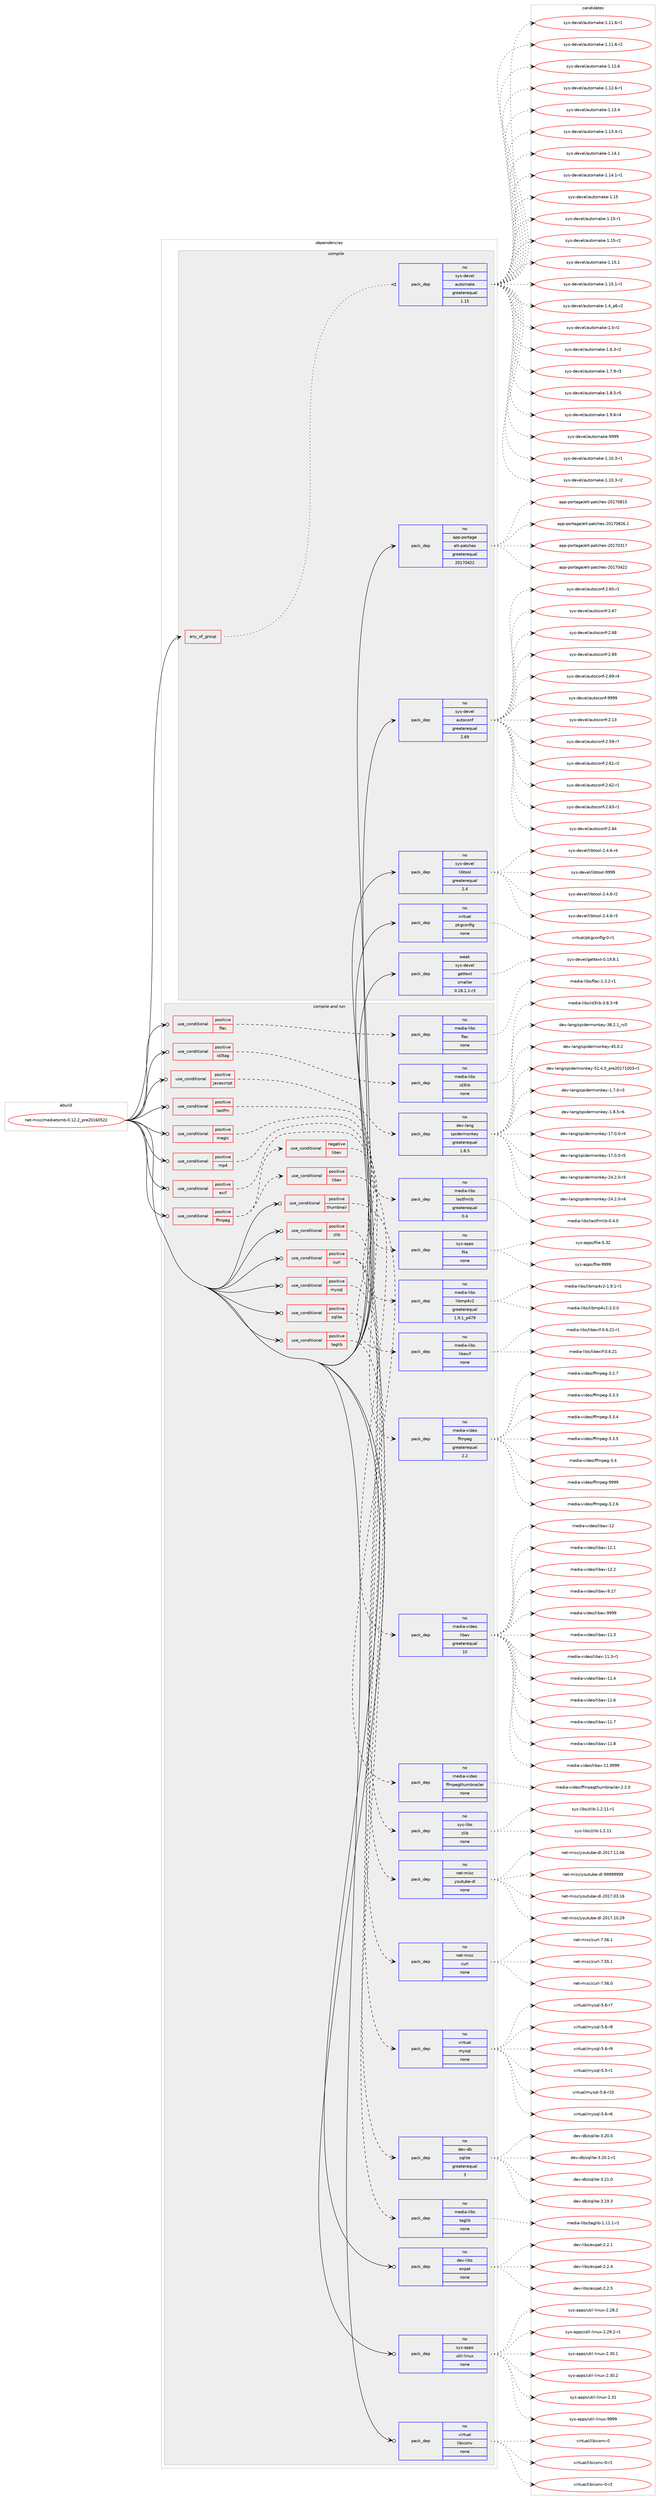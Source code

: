 digraph prolog {

# *************
# Graph options
# *************

newrank=true;
concentrate=true;
compound=true;
graph [rankdir=LR,fontname=Helvetica,fontsize=10,ranksep=1.5];#, ranksep=2.5, nodesep=0.2];
edge  [arrowhead=vee];
node  [fontname=Helvetica,fontsize=10];

# **********
# The ebuild
# **********

subgraph cluster_leftcol {
color=gray;
rank=same;
label=<<i>ebuild</i>>;
id [label="net-misc/mediatomb-0.12.2_pre20160522", color=red, width=4, href="../net-misc/mediatomb-0.12.2_pre20160522.svg"];
}

# ****************
# The dependencies
# ****************

subgraph cluster_midcol {
color=gray;
label=<<i>dependencies</i>>;
subgraph cluster_compile {
fillcolor="#eeeeee";
style=filled;
label=<<i>compile</i>>;
subgraph any7033 {
dependency426980 [label=<<TABLE BORDER="0" CELLBORDER="1" CELLSPACING="0" CELLPADDING="4"><TR><TD CELLPADDING="10">any_of_group</TD></TR></TABLE>>, shape=none, color=red];subgraph pack313950 {
dependency426981 [label=<<TABLE BORDER="0" CELLBORDER="1" CELLSPACING="0" CELLPADDING="4" WIDTH="220"><TR><TD ROWSPAN="6" CELLPADDING="30">pack_dep</TD></TR><TR><TD WIDTH="110">no</TD></TR><TR><TD>sys-devel</TD></TR><TR><TD>automake</TD></TR><TR><TD>greaterequal</TD></TR><TR><TD>1.15</TD></TR></TABLE>>, shape=none, color=blue];
}
dependency426980:e -> dependency426981:w [weight=20,style="dotted",arrowhead="oinv"];
}
id:e -> dependency426980:w [weight=20,style="solid",arrowhead="vee"];
subgraph pack313951 {
dependency426982 [label=<<TABLE BORDER="0" CELLBORDER="1" CELLSPACING="0" CELLPADDING="4" WIDTH="220"><TR><TD ROWSPAN="6" CELLPADDING="30">pack_dep</TD></TR><TR><TD WIDTH="110">no</TD></TR><TR><TD>app-portage</TD></TR><TR><TD>elt-patches</TD></TR><TR><TD>greaterequal</TD></TR><TR><TD>20170422</TD></TR></TABLE>>, shape=none, color=blue];
}
id:e -> dependency426982:w [weight=20,style="solid",arrowhead="vee"];
subgraph pack313952 {
dependency426983 [label=<<TABLE BORDER="0" CELLBORDER="1" CELLSPACING="0" CELLPADDING="4" WIDTH="220"><TR><TD ROWSPAN="6" CELLPADDING="30">pack_dep</TD></TR><TR><TD WIDTH="110">no</TD></TR><TR><TD>sys-devel</TD></TR><TR><TD>autoconf</TD></TR><TR><TD>greaterequal</TD></TR><TR><TD>2.69</TD></TR></TABLE>>, shape=none, color=blue];
}
id:e -> dependency426983:w [weight=20,style="solid",arrowhead="vee"];
subgraph pack313953 {
dependency426984 [label=<<TABLE BORDER="0" CELLBORDER="1" CELLSPACING="0" CELLPADDING="4" WIDTH="220"><TR><TD ROWSPAN="6" CELLPADDING="30">pack_dep</TD></TR><TR><TD WIDTH="110">no</TD></TR><TR><TD>sys-devel</TD></TR><TR><TD>libtool</TD></TR><TR><TD>greaterequal</TD></TR><TR><TD>2.4</TD></TR></TABLE>>, shape=none, color=blue];
}
id:e -> dependency426984:w [weight=20,style="solid",arrowhead="vee"];
subgraph pack313954 {
dependency426985 [label=<<TABLE BORDER="0" CELLBORDER="1" CELLSPACING="0" CELLPADDING="4" WIDTH="220"><TR><TD ROWSPAN="6" CELLPADDING="30">pack_dep</TD></TR><TR><TD WIDTH="110">no</TD></TR><TR><TD>virtual</TD></TR><TR><TD>pkgconfig</TD></TR><TR><TD>none</TD></TR><TR><TD></TD></TR></TABLE>>, shape=none, color=blue];
}
id:e -> dependency426985:w [weight=20,style="solid",arrowhead="vee"];
subgraph pack313955 {
dependency426986 [label=<<TABLE BORDER="0" CELLBORDER="1" CELLSPACING="0" CELLPADDING="4" WIDTH="220"><TR><TD ROWSPAN="6" CELLPADDING="30">pack_dep</TD></TR><TR><TD WIDTH="110">weak</TD></TR><TR><TD>sys-devel</TD></TR><TR><TD>gettext</TD></TR><TR><TD>smaller</TD></TR><TR><TD>0.18.1.1-r3</TD></TR></TABLE>>, shape=none, color=blue];
}
id:e -> dependency426986:w [weight=20,style="solid",arrowhead="vee"];
}
subgraph cluster_compileandrun {
fillcolor="#eeeeee";
style=filled;
label=<<i>compile and run</i>>;
subgraph cond105804 {
dependency426987 [label=<<TABLE BORDER="0" CELLBORDER="1" CELLSPACING="0" CELLPADDING="4"><TR><TD ROWSPAN="3" CELLPADDING="10">use_conditional</TD></TR><TR><TD>positive</TD></TR><TR><TD>curl</TD></TR></TABLE>>, shape=none, color=red];
subgraph pack313956 {
dependency426988 [label=<<TABLE BORDER="0" CELLBORDER="1" CELLSPACING="0" CELLPADDING="4" WIDTH="220"><TR><TD ROWSPAN="6" CELLPADDING="30">pack_dep</TD></TR><TR><TD WIDTH="110">no</TD></TR><TR><TD>net-misc</TD></TR><TR><TD>curl</TD></TR><TR><TD>none</TD></TR><TR><TD></TD></TR></TABLE>>, shape=none, color=blue];
}
dependency426987:e -> dependency426988:w [weight=20,style="dashed",arrowhead="vee"];
subgraph pack313957 {
dependency426989 [label=<<TABLE BORDER="0" CELLBORDER="1" CELLSPACING="0" CELLPADDING="4" WIDTH="220"><TR><TD ROWSPAN="6" CELLPADDING="30">pack_dep</TD></TR><TR><TD WIDTH="110">no</TD></TR><TR><TD>net-misc</TD></TR><TR><TD>youtube-dl</TD></TR><TR><TD>none</TD></TR><TR><TD></TD></TR></TABLE>>, shape=none, color=blue];
}
dependency426987:e -> dependency426989:w [weight=20,style="dashed",arrowhead="vee"];
}
id:e -> dependency426987:w [weight=20,style="solid",arrowhead="odotvee"];
subgraph cond105805 {
dependency426990 [label=<<TABLE BORDER="0" CELLBORDER="1" CELLSPACING="0" CELLPADDING="4"><TR><TD ROWSPAN="3" CELLPADDING="10">use_conditional</TD></TR><TR><TD>positive</TD></TR><TR><TD>exif</TD></TR></TABLE>>, shape=none, color=red];
subgraph pack313958 {
dependency426991 [label=<<TABLE BORDER="0" CELLBORDER="1" CELLSPACING="0" CELLPADDING="4" WIDTH="220"><TR><TD ROWSPAN="6" CELLPADDING="30">pack_dep</TD></TR><TR><TD WIDTH="110">no</TD></TR><TR><TD>media-libs</TD></TR><TR><TD>libexif</TD></TR><TR><TD>none</TD></TR><TR><TD></TD></TR></TABLE>>, shape=none, color=blue];
}
dependency426990:e -> dependency426991:w [weight=20,style="dashed",arrowhead="vee"];
}
id:e -> dependency426990:w [weight=20,style="solid",arrowhead="odotvee"];
subgraph cond105806 {
dependency426992 [label=<<TABLE BORDER="0" CELLBORDER="1" CELLSPACING="0" CELLPADDING="4"><TR><TD ROWSPAN="3" CELLPADDING="10">use_conditional</TD></TR><TR><TD>positive</TD></TR><TR><TD>ffmpeg</TD></TR></TABLE>>, shape=none, color=red];
subgraph cond105807 {
dependency426993 [label=<<TABLE BORDER="0" CELLBORDER="1" CELLSPACING="0" CELLPADDING="4"><TR><TD ROWSPAN="3" CELLPADDING="10">use_conditional</TD></TR><TR><TD>positive</TD></TR><TR><TD>libav</TD></TR></TABLE>>, shape=none, color=red];
subgraph pack313959 {
dependency426994 [label=<<TABLE BORDER="0" CELLBORDER="1" CELLSPACING="0" CELLPADDING="4" WIDTH="220"><TR><TD ROWSPAN="6" CELLPADDING="30">pack_dep</TD></TR><TR><TD WIDTH="110">no</TD></TR><TR><TD>media-video</TD></TR><TR><TD>libav</TD></TR><TR><TD>greaterequal</TD></TR><TR><TD>10</TD></TR></TABLE>>, shape=none, color=blue];
}
dependency426993:e -> dependency426994:w [weight=20,style="dashed",arrowhead="vee"];
}
dependency426992:e -> dependency426993:w [weight=20,style="dashed",arrowhead="vee"];
subgraph cond105808 {
dependency426995 [label=<<TABLE BORDER="0" CELLBORDER="1" CELLSPACING="0" CELLPADDING="4"><TR><TD ROWSPAN="3" CELLPADDING="10">use_conditional</TD></TR><TR><TD>negative</TD></TR><TR><TD>libav</TD></TR></TABLE>>, shape=none, color=red];
subgraph pack313960 {
dependency426996 [label=<<TABLE BORDER="0" CELLBORDER="1" CELLSPACING="0" CELLPADDING="4" WIDTH="220"><TR><TD ROWSPAN="6" CELLPADDING="30">pack_dep</TD></TR><TR><TD WIDTH="110">no</TD></TR><TR><TD>media-video</TD></TR><TR><TD>ffmpeg</TD></TR><TR><TD>greaterequal</TD></TR><TR><TD>2.2</TD></TR></TABLE>>, shape=none, color=blue];
}
dependency426995:e -> dependency426996:w [weight=20,style="dashed",arrowhead="vee"];
}
dependency426992:e -> dependency426995:w [weight=20,style="dashed",arrowhead="vee"];
}
id:e -> dependency426992:w [weight=20,style="solid",arrowhead="odotvee"];
subgraph cond105809 {
dependency426997 [label=<<TABLE BORDER="0" CELLBORDER="1" CELLSPACING="0" CELLPADDING="4"><TR><TD ROWSPAN="3" CELLPADDING="10">use_conditional</TD></TR><TR><TD>positive</TD></TR><TR><TD>flac</TD></TR></TABLE>>, shape=none, color=red];
subgraph pack313961 {
dependency426998 [label=<<TABLE BORDER="0" CELLBORDER="1" CELLSPACING="0" CELLPADDING="4" WIDTH="220"><TR><TD ROWSPAN="6" CELLPADDING="30">pack_dep</TD></TR><TR><TD WIDTH="110">no</TD></TR><TR><TD>media-libs</TD></TR><TR><TD>flac</TD></TR><TR><TD>none</TD></TR><TR><TD></TD></TR></TABLE>>, shape=none, color=blue];
}
dependency426997:e -> dependency426998:w [weight=20,style="dashed",arrowhead="vee"];
}
id:e -> dependency426997:w [weight=20,style="solid",arrowhead="odotvee"];
subgraph cond105810 {
dependency426999 [label=<<TABLE BORDER="0" CELLBORDER="1" CELLSPACING="0" CELLPADDING="4"><TR><TD ROWSPAN="3" CELLPADDING="10">use_conditional</TD></TR><TR><TD>positive</TD></TR><TR><TD>id3tag</TD></TR></TABLE>>, shape=none, color=red];
subgraph pack313962 {
dependency427000 [label=<<TABLE BORDER="0" CELLBORDER="1" CELLSPACING="0" CELLPADDING="4" WIDTH="220"><TR><TD ROWSPAN="6" CELLPADDING="30">pack_dep</TD></TR><TR><TD WIDTH="110">no</TD></TR><TR><TD>media-libs</TD></TR><TR><TD>id3lib</TD></TR><TR><TD>none</TD></TR><TR><TD></TD></TR></TABLE>>, shape=none, color=blue];
}
dependency426999:e -> dependency427000:w [weight=20,style="dashed",arrowhead="vee"];
}
id:e -> dependency426999:w [weight=20,style="solid",arrowhead="odotvee"];
subgraph cond105811 {
dependency427001 [label=<<TABLE BORDER="0" CELLBORDER="1" CELLSPACING="0" CELLPADDING="4"><TR><TD ROWSPAN="3" CELLPADDING="10">use_conditional</TD></TR><TR><TD>positive</TD></TR><TR><TD>javascript</TD></TR></TABLE>>, shape=none, color=red];
subgraph pack313963 {
dependency427002 [label=<<TABLE BORDER="0" CELLBORDER="1" CELLSPACING="0" CELLPADDING="4" WIDTH="220"><TR><TD ROWSPAN="6" CELLPADDING="30">pack_dep</TD></TR><TR><TD WIDTH="110">no</TD></TR><TR><TD>dev-lang</TD></TR><TR><TD>spidermonkey</TD></TR><TR><TD>greaterequal</TD></TR><TR><TD>1.8.5</TD></TR></TABLE>>, shape=none, color=blue];
}
dependency427001:e -> dependency427002:w [weight=20,style="dashed",arrowhead="vee"];
}
id:e -> dependency427001:w [weight=20,style="solid",arrowhead="odotvee"];
subgraph cond105812 {
dependency427003 [label=<<TABLE BORDER="0" CELLBORDER="1" CELLSPACING="0" CELLPADDING="4"><TR><TD ROWSPAN="3" CELLPADDING="10">use_conditional</TD></TR><TR><TD>positive</TD></TR><TR><TD>lastfm</TD></TR></TABLE>>, shape=none, color=red];
subgraph pack313964 {
dependency427004 [label=<<TABLE BORDER="0" CELLBORDER="1" CELLSPACING="0" CELLPADDING="4" WIDTH="220"><TR><TD ROWSPAN="6" CELLPADDING="30">pack_dep</TD></TR><TR><TD WIDTH="110">no</TD></TR><TR><TD>media-libs</TD></TR><TR><TD>lastfmlib</TD></TR><TR><TD>greaterequal</TD></TR><TR><TD>0.4</TD></TR></TABLE>>, shape=none, color=blue];
}
dependency427003:e -> dependency427004:w [weight=20,style="dashed",arrowhead="vee"];
}
id:e -> dependency427003:w [weight=20,style="solid",arrowhead="odotvee"];
subgraph cond105813 {
dependency427005 [label=<<TABLE BORDER="0" CELLBORDER="1" CELLSPACING="0" CELLPADDING="4"><TR><TD ROWSPAN="3" CELLPADDING="10">use_conditional</TD></TR><TR><TD>positive</TD></TR><TR><TD>magic</TD></TR></TABLE>>, shape=none, color=red];
subgraph pack313965 {
dependency427006 [label=<<TABLE BORDER="0" CELLBORDER="1" CELLSPACING="0" CELLPADDING="4" WIDTH="220"><TR><TD ROWSPAN="6" CELLPADDING="30">pack_dep</TD></TR><TR><TD WIDTH="110">no</TD></TR><TR><TD>sys-apps</TD></TR><TR><TD>file</TD></TR><TR><TD>none</TD></TR><TR><TD></TD></TR></TABLE>>, shape=none, color=blue];
}
dependency427005:e -> dependency427006:w [weight=20,style="dashed",arrowhead="vee"];
}
id:e -> dependency427005:w [weight=20,style="solid",arrowhead="odotvee"];
subgraph cond105814 {
dependency427007 [label=<<TABLE BORDER="0" CELLBORDER="1" CELLSPACING="0" CELLPADDING="4"><TR><TD ROWSPAN="3" CELLPADDING="10">use_conditional</TD></TR><TR><TD>positive</TD></TR><TR><TD>mp4</TD></TR></TABLE>>, shape=none, color=red];
subgraph pack313966 {
dependency427008 [label=<<TABLE BORDER="0" CELLBORDER="1" CELLSPACING="0" CELLPADDING="4" WIDTH="220"><TR><TD ROWSPAN="6" CELLPADDING="30">pack_dep</TD></TR><TR><TD WIDTH="110">no</TD></TR><TR><TD>media-libs</TD></TR><TR><TD>libmp4v2</TD></TR><TR><TD>greaterequal</TD></TR><TR><TD>1.9.1_p479</TD></TR></TABLE>>, shape=none, color=blue];
}
dependency427007:e -> dependency427008:w [weight=20,style="dashed",arrowhead="vee"];
}
id:e -> dependency427007:w [weight=20,style="solid",arrowhead="odotvee"];
subgraph cond105815 {
dependency427009 [label=<<TABLE BORDER="0" CELLBORDER="1" CELLSPACING="0" CELLPADDING="4"><TR><TD ROWSPAN="3" CELLPADDING="10">use_conditional</TD></TR><TR><TD>positive</TD></TR><TR><TD>mysql</TD></TR></TABLE>>, shape=none, color=red];
subgraph pack313967 {
dependency427010 [label=<<TABLE BORDER="0" CELLBORDER="1" CELLSPACING="0" CELLPADDING="4" WIDTH="220"><TR><TD ROWSPAN="6" CELLPADDING="30">pack_dep</TD></TR><TR><TD WIDTH="110">no</TD></TR><TR><TD>virtual</TD></TR><TR><TD>mysql</TD></TR><TR><TD>none</TD></TR><TR><TD></TD></TR></TABLE>>, shape=none, color=blue];
}
dependency427009:e -> dependency427010:w [weight=20,style="dashed",arrowhead="vee"];
}
id:e -> dependency427009:w [weight=20,style="solid",arrowhead="odotvee"];
subgraph cond105816 {
dependency427011 [label=<<TABLE BORDER="0" CELLBORDER="1" CELLSPACING="0" CELLPADDING="4"><TR><TD ROWSPAN="3" CELLPADDING="10">use_conditional</TD></TR><TR><TD>positive</TD></TR><TR><TD>sqlite</TD></TR></TABLE>>, shape=none, color=red];
subgraph pack313968 {
dependency427012 [label=<<TABLE BORDER="0" CELLBORDER="1" CELLSPACING="0" CELLPADDING="4" WIDTH="220"><TR><TD ROWSPAN="6" CELLPADDING="30">pack_dep</TD></TR><TR><TD WIDTH="110">no</TD></TR><TR><TD>dev-db</TD></TR><TR><TD>sqlite</TD></TR><TR><TD>greaterequal</TD></TR><TR><TD>3</TD></TR></TABLE>>, shape=none, color=blue];
}
dependency427011:e -> dependency427012:w [weight=20,style="dashed",arrowhead="vee"];
}
id:e -> dependency427011:w [weight=20,style="solid",arrowhead="odotvee"];
subgraph cond105817 {
dependency427013 [label=<<TABLE BORDER="0" CELLBORDER="1" CELLSPACING="0" CELLPADDING="4"><TR><TD ROWSPAN="3" CELLPADDING="10">use_conditional</TD></TR><TR><TD>positive</TD></TR><TR><TD>taglib</TD></TR></TABLE>>, shape=none, color=red];
subgraph pack313969 {
dependency427014 [label=<<TABLE BORDER="0" CELLBORDER="1" CELLSPACING="0" CELLPADDING="4" WIDTH="220"><TR><TD ROWSPAN="6" CELLPADDING="30">pack_dep</TD></TR><TR><TD WIDTH="110">no</TD></TR><TR><TD>media-libs</TD></TR><TR><TD>taglib</TD></TR><TR><TD>none</TD></TR><TR><TD></TD></TR></TABLE>>, shape=none, color=blue];
}
dependency427013:e -> dependency427014:w [weight=20,style="dashed",arrowhead="vee"];
}
id:e -> dependency427013:w [weight=20,style="solid",arrowhead="odotvee"];
subgraph cond105818 {
dependency427015 [label=<<TABLE BORDER="0" CELLBORDER="1" CELLSPACING="0" CELLPADDING="4"><TR><TD ROWSPAN="3" CELLPADDING="10">use_conditional</TD></TR><TR><TD>positive</TD></TR><TR><TD>thumbnail</TD></TR></TABLE>>, shape=none, color=red];
subgraph pack313970 {
dependency427016 [label=<<TABLE BORDER="0" CELLBORDER="1" CELLSPACING="0" CELLPADDING="4" WIDTH="220"><TR><TD ROWSPAN="6" CELLPADDING="30">pack_dep</TD></TR><TR><TD WIDTH="110">no</TD></TR><TR><TD>media-video</TD></TR><TR><TD>ffmpegthumbnailer</TD></TR><TR><TD>none</TD></TR><TR><TD></TD></TR></TABLE>>, shape=none, color=blue];
}
dependency427015:e -> dependency427016:w [weight=20,style="dashed",arrowhead="vee"];
}
id:e -> dependency427015:w [weight=20,style="solid",arrowhead="odotvee"];
subgraph cond105819 {
dependency427017 [label=<<TABLE BORDER="0" CELLBORDER="1" CELLSPACING="0" CELLPADDING="4"><TR><TD ROWSPAN="3" CELLPADDING="10">use_conditional</TD></TR><TR><TD>positive</TD></TR><TR><TD>zlib</TD></TR></TABLE>>, shape=none, color=red];
subgraph pack313971 {
dependency427018 [label=<<TABLE BORDER="0" CELLBORDER="1" CELLSPACING="0" CELLPADDING="4" WIDTH="220"><TR><TD ROWSPAN="6" CELLPADDING="30">pack_dep</TD></TR><TR><TD WIDTH="110">no</TD></TR><TR><TD>sys-libs</TD></TR><TR><TD>zlib</TD></TR><TR><TD>none</TD></TR><TR><TD></TD></TR></TABLE>>, shape=none, color=blue];
}
dependency427017:e -> dependency427018:w [weight=20,style="dashed",arrowhead="vee"];
}
id:e -> dependency427017:w [weight=20,style="solid",arrowhead="odotvee"];
subgraph pack313972 {
dependency427019 [label=<<TABLE BORDER="0" CELLBORDER="1" CELLSPACING="0" CELLPADDING="4" WIDTH="220"><TR><TD ROWSPAN="6" CELLPADDING="30">pack_dep</TD></TR><TR><TD WIDTH="110">no</TD></TR><TR><TD>dev-libs</TD></TR><TR><TD>expat</TD></TR><TR><TD>none</TD></TR><TR><TD></TD></TR></TABLE>>, shape=none, color=blue];
}
id:e -> dependency427019:w [weight=20,style="solid",arrowhead="odotvee"];
subgraph pack313973 {
dependency427020 [label=<<TABLE BORDER="0" CELLBORDER="1" CELLSPACING="0" CELLPADDING="4" WIDTH="220"><TR><TD ROWSPAN="6" CELLPADDING="30">pack_dep</TD></TR><TR><TD WIDTH="110">no</TD></TR><TR><TD>sys-apps</TD></TR><TR><TD>util-linux</TD></TR><TR><TD>none</TD></TR><TR><TD></TD></TR></TABLE>>, shape=none, color=blue];
}
id:e -> dependency427020:w [weight=20,style="solid",arrowhead="odotvee"];
subgraph pack313974 {
dependency427021 [label=<<TABLE BORDER="0" CELLBORDER="1" CELLSPACING="0" CELLPADDING="4" WIDTH="220"><TR><TD ROWSPAN="6" CELLPADDING="30">pack_dep</TD></TR><TR><TD WIDTH="110">no</TD></TR><TR><TD>virtual</TD></TR><TR><TD>libiconv</TD></TR><TR><TD>none</TD></TR><TR><TD></TD></TR></TABLE>>, shape=none, color=blue];
}
id:e -> dependency427021:w [weight=20,style="solid",arrowhead="odotvee"];
}
subgraph cluster_run {
fillcolor="#eeeeee";
style=filled;
label=<<i>run</i>>;
}
}

# **************
# The candidates
# **************

subgraph cluster_choices {
rank=same;
color=gray;
label=<<i>candidates</i>>;

subgraph choice313950 {
color=black;
nodesep=1;
choice11512111545100101118101108479711711611110997107101454946494846514511449 [label="sys-devel/automake-1.10.3-r1", color=red, width=4,href="../sys-devel/automake-1.10.3-r1.svg"];
choice11512111545100101118101108479711711611110997107101454946494846514511450 [label="sys-devel/automake-1.10.3-r2", color=red, width=4,href="../sys-devel/automake-1.10.3-r2.svg"];
choice11512111545100101118101108479711711611110997107101454946494946544511449 [label="sys-devel/automake-1.11.6-r1", color=red, width=4,href="../sys-devel/automake-1.11.6-r1.svg"];
choice11512111545100101118101108479711711611110997107101454946494946544511450 [label="sys-devel/automake-1.11.6-r2", color=red, width=4,href="../sys-devel/automake-1.11.6-r2.svg"];
choice1151211154510010111810110847971171161111099710710145494649504654 [label="sys-devel/automake-1.12.6", color=red, width=4,href="../sys-devel/automake-1.12.6.svg"];
choice11512111545100101118101108479711711611110997107101454946495046544511449 [label="sys-devel/automake-1.12.6-r1", color=red, width=4,href="../sys-devel/automake-1.12.6-r1.svg"];
choice1151211154510010111810110847971171161111099710710145494649514652 [label="sys-devel/automake-1.13.4", color=red, width=4,href="../sys-devel/automake-1.13.4.svg"];
choice11512111545100101118101108479711711611110997107101454946495146524511449 [label="sys-devel/automake-1.13.4-r1", color=red, width=4,href="../sys-devel/automake-1.13.4-r1.svg"];
choice1151211154510010111810110847971171161111099710710145494649524649 [label="sys-devel/automake-1.14.1", color=red, width=4,href="../sys-devel/automake-1.14.1.svg"];
choice11512111545100101118101108479711711611110997107101454946495246494511449 [label="sys-devel/automake-1.14.1-r1", color=red, width=4,href="../sys-devel/automake-1.14.1-r1.svg"];
choice115121115451001011181011084797117116111109971071014549464953 [label="sys-devel/automake-1.15", color=red, width=4,href="../sys-devel/automake-1.15.svg"];
choice1151211154510010111810110847971171161111099710710145494649534511449 [label="sys-devel/automake-1.15-r1", color=red, width=4,href="../sys-devel/automake-1.15-r1.svg"];
choice1151211154510010111810110847971171161111099710710145494649534511450 [label="sys-devel/automake-1.15-r2", color=red, width=4,href="../sys-devel/automake-1.15-r2.svg"];
choice1151211154510010111810110847971171161111099710710145494649534649 [label="sys-devel/automake-1.15.1", color=red, width=4,href="../sys-devel/automake-1.15.1.svg"];
choice11512111545100101118101108479711711611110997107101454946495346494511449 [label="sys-devel/automake-1.15.1-r1", color=red, width=4,href="../sys-devel/automake-1.15.1-r1.svg"];
choice115121115451001011181011084797117116111109971071014549465295112544511450 [label="sys-devel/automake-1.4_p6-r2", color=red, width=4,href="../sys-devel/automake-1.4_p6-r2.svg"];
choice11512111545100101118101108479711711611110997107101454946534511450 [label="sys-devel/automake-1.5-r2", color=red, width=4,href="../sys-devel/automake-1.5-r2.svg"];
choice115121115451001011181011084797117116111109971071014549465446514511450 [label="sys-devel/automake-1.6.3-r2", color=red, width=4,href="../sys-devel/automake-1.6.3-r2.svg"];
choice115121115451001011181011084797117116111109971071014549465546574511451 [label="sys-devel/automake-1.7.9-r3", color=red, width=4,href="../sys-devel/automake-1.7.9-r3.svg"];
choice115121115451001011181011084797117116111109971071014549465646534511453 [label="sys-devel/automake-1.8.5-r5", color=red, width=4,href="../sys-devel/automake-1.8.5-r5.svg"];
choice115121115451001011181011084797117116111109971071014549465746544511452 [label="sys-devel/automake-1.9.6-r4", color=red, width=4,href="../sys-devel/automake-1.9.6-r4.svg"];
choice115121115451001011181011084797117116111109971071014557575757 [label="sys-devel/automake-9999", color=red, width=4,href="../sys-devel/automake-9999.svg"];
dependency426981:e -> choice11512111545100101118101108479711711611110997107101454946494846514511449:w [style=dotted,weight="100"];
dependency426981:e -> choice11512111545100101118101108479711711611110997107101454946494846514511450:w [style=dotted,weight="100"];
dependency426981:e -> choice11512111545100101118101108479711711611110997107101454946494946544511449:w [style=dotted,weight="100"];
dependency426981:e -> choice11512111545100101118101108479711711611110997107101454946494946544511450:w [style=dotted,weight="100"];
dependency426981:e -> choice1151211154510010111810110847971171161111099710710145494649504654:w [style=dotted,weight="100"];
dependency426981:e -> choice11512111545100101118101108479711711611110997107101454946495046544511449:w [style=dotted,weight="100"];
dependency426981:e -> choice1151211154510010111810110847971171161111099710710145494649514652:w [style=dotted,weight="100"];
dependency426981:e -> choice11512111545100101118101108479711711611110997107101454946495146524511449:w [style=dotted,weight="100"];
dependency426981:e -> choice1151211154510010111810110847971171161111099710710145494649524649:w [style=dotted,weight="100"];
dependency426981:e -> choice11512111545100101118101108479711711611110997107101454946495246494511449:w [style=dotted,weight="100"];
dependency426981:e -> choice115121115451001011181011084797117116111109971071014549464953:w [style=dotted,weight="100"];
dependency426981:e -> choice1151211154510010111810110847971171161111099710710145494649534511449:w [style=dotted,weight="100"];
dependency426981:e -> choice1151211154510010111810110847971171161111099710710145494649534511450:w [style=dotted,weight="100"];
dependency426981:e -> choice1151211154510010111810110847971171161111099710710145494649534649:w [style=dotted,weight="100"];
dependency426981:e -> choice11512111545100101118101108479711711611110997107101454946495346494511449:w [style=dotted,weight="100"];
dependency426981:e -> choice115121115451001011181011084797117116111109971071014549465295112544511450:w [style=dotted,weight="100"];
dependency426981:e -> choice11512111545100101118101108479711711611110997107101454946534511450:w [style=dotted,weight="100"];
dependency426981:e -> choice115121115451001011181011084797117116111109971071014549465446514511450:w [style=dotted,weight="100"];
dependency426981:e -> choice115121115451001011181011084797117116111109971071014549465546574511451:w [style=dotted,weight="100"];
dependency426981:e -> choice115121115451001011181011084797117116111109971071014549465646534511453:w [style=dotted,weight="100"];
dependency426981:e -> choice115121115451001011181011084797117116111109971071014549465746544511452:w [style=dotted,weight="100"];
dependency426981:e -> choice115121115451001011181011084797117116111109971071014557575757:w [style=dotted,weight="100"];
}
subgraph choice313951 {
color=black;
nodesep=1;
choice97112112451121111141169710310147101108116451129711699104101115455048495548514955 [label="app-portage/elt-patches-20170317", color=red, width=4,href="../app-portage/elt-patches-20170317.svg"];
choice97112112451121111141169710310147101108116451129711699104101115455048495548525050 [label="app-portage/elt-patches-20170422", color=red, width=4,href="../app-portage/elt-patches-20170422.svg"];
choice97112112451121111141169710310147101108116451129711699104101115455048495548564953 [label="app-portage/elt-patches-20170815", color=red, width=4,href="../app-portage/elt-patches-20170815.svg"];
choice971121124511211111411697103101471011081164511297116991041011154550484955485650544649 [label="app-portage/elt-patches-20170826.1", color=red, width=4,href="../app-portage/elt-patches-20170826.1.svg"];
dependency426982:e -> choice97112112451121111141169710310147101108116451129711699104101115455048495548514955:w [style=dotted,weight="100"];
dependency426982:e -> choice97112112451121111141169710310147101108116451129711699104101115455048495548525050:w [style=dotted,weight="100"];
dependency426982:e -> choice97112112451121111141169710310147101108116451129711699104101115455048495548564953:w [style=dotted,weight="100"];
dependency426982:e -> choice971121124511211111411697103101471011081164511297116991041011154550484955485650544649:w [style=dotted,weight="100"];
}
subgraph choice313952 {
color=black;
nodesep=1;
choice115121115451001011181011084797117116111991111101024550464951 [label="sys-devel/autoconf-2.13", color=red, width=4,href="../sys-devel/autoconf-2.13.svg"];
choice1151211154510010111810110847971171161119911111010245504653574511455 [label="sys-devel/autoconf-2.59-r7", color=red, width=4,href="../sys-devel/autoconf-2.59-r7.svg"];
choice1151211154510010111810110847971171161119911111010245504654494511450 [label="sys-devel/autoconf-2.61-r2", color=red, width=4,href="../sys-devel/autoconf-2.61-r2.svg"];
choice1151211154510010111810110847971171161119911111010245504654504511449 [label="sys-devel/autoconf-2.62-r1", color=red, width=4,href="../sys-devel/autoconf-2.62-r1.svg"];
choice1151211154510010111810110847971171161119911111010245504654514511449 [label="sys-devel/autoconf-2.63-r1", color=red, width=4,href="../sys-devel/autoconf-2.63-r1.svg"];
choice115121115451001011181011084797117116111991111101024550465452 [label="sys-devel/autoconf-2.64", color=red, width=4,href="../sys-devel/autoconf-2.64.svg"];
choice1151211154510010111810110847971171161119911111010245504654534511449 [label="sys-devel/autoconf-2.65-r1", color=red, width=4,href="../sys-devel/autoconf-2.65-r1.svg"];
choice115121115451001011181011084797117116111991111101024550465455 [label="sys-devel/autoconf-2.67", color=red, width=4,href="../sys-devel/autoconf-2.67.svg"];
choice115121115451001011181011084797117116111991111101024550465456 [label="sys-devel/autoconf-2.68", color=red, width=4,href="../sys-devel/autoconf-2.68.svg"];
choice115121115451001011181011084797117116111991111101024550465457 [label="sys-devel/autoconf-2.69", color=red, width=4,href="../sys-devel/autoconf-2.69.svg"];
choice1151211154510010111810110847971171161119911111010245504654574511452 [label="sys-devel/autoconf-2.69-r4", color=red, width=4,href="../sys-devel/autoconf-2.69-r4.svg"];
choice115121115451001011181011084797117116111991111101024557575757 [label="sys-devel/autoconf-9999", color=red, width=4,href="../sys-devel/autoconf-9999.svg"];
dependency426983:e -> choice115121115451001011181011084797117116111991111101024550464951:w [style=dotted,weight="100"];
dependency426983:e -> choice1151211154510010111810110847971171161119911111010245504653574511455:w [style=dotted,weight="100"];
dependency426983:e -> choice1151211154510010111810110847971171161119911111010245504654494511450:w [style=dotted,weight="100"];
dependency426983:e -> choice1151211154510010111810110847971171161119911111010245504654504511449:w [style=dotted,weight="100"];
dependency426983:e -> choice1151211154510010111810110847971171161119911111010245504654514511449:w [style=dotted,weight="100"];
dependency426983:e -> choice115121115451001011181011084797117116111991111101024550465452:w [style=dotted,weight="100"];
dependency426983:e -> choice1151211154510010111810110847971171161119911111010245504654534511449:w [style=dotted,weight="100"];
dependency426983:e -> choice115121115451001011181011084797117116111991111101024550465455:w [style=dotted,weight="100"];
dependency426983:e -> choice115121115451001011181011084797117116111991111101024550465456:w [style=dotted,weight="100"];
dependency426983:e -> choice115121115451001011181011084797117116111991111101024550465457:w [style=dotted,weight="100"];
dependency426983:e -> choice1151211154510010111810110847971171161119911111010245504654574511452:w [style=dotted,weight="100"];
dependency426983:e -> choice115121115451001011181011084797117116111991111101024557575757:w [style=dotted,weight="100"];
}
subgraph choice313953 {
color=black;
nodesep=1;
choice1151211154510010111810110847108105981161111111084550465246544511450 [label="sys-devel/libtool-2.4.6-r2", color=red, width=4,href="../sys-devel/libtool-2.4.6-r2.svg"];
choice1151211154510010111810110847108105981161111111084550465246544511451 [label="sys-devel/libtool-2.4.6-r3", color=red, width=4,href="../sys-devel/libtool-2.4.6-r3.svg"];
choice1151211154510010111810110847108105981161111111084550465246544511452 [label="sys-devel/libtool-2.4.6-r4", color=red, width=4,href="../sys-devel/libtool-2.4.6-r4.svg"];
choice1151211154510010111810110847108105981161111111084557575757 [label="sys-devel/libtool-9999", color=red, width=4,href="../sys-devel/libtool-9999.svg"];
dependency426984:e -> choice1151211154510010111810110847108105981161111111084550465246544511450:w [style=dotted,weight="100"];
dependency426984:e -> choice1151211154510010111810110847108105981161111111084550465246544511451:w [style=dotted,weight="100"];
dependency426984:e -> choice1151211154510010111810110847108105981161111111084550465246544511452:w [style=dotted,weight="100"];
dependency426984:e -> choice1151211154510010111810110847108105981161111111084557575757:w [style=dotted,weight="100"];
}
subgraph choice313954 {
color=black;
nodesep=1;
choice11810511411611797108471121071039911111010210510345484511449 [label="virtual/pkgconfig-0-r1", color=red, width=4,href="../virtual/pkgconfig-0-r1.svg"];
dependency426985:e -> choice11810511411611797108471121071039911111010210510345484511449:w [style=dotted,weight="100"];
}
subgraph choice313955 {
color=black;
nodesep=1;
choice1151211154510010111810110847103101116116101120116454846495746564649 [label="sys-devel/gettext-0.19.8.1", color=red, width=4,href="../sys-devel/gettext-0.19.8.1.svg"];
dependency426986:e -> choice1151211154510010111810110847103101116116101120116454846495746564649:w [style=dotted,weight="100"];
}
subgraph choice313956 {
color=black;
nodesep=1;
choice1101011164510910511599479911711410845554653534649 [label="net-misc/curl-7.55.1", color=red, width=4,href="../net-misc/curl-7.55.1.svg"];
choice1101011164510910511599479911711410845554653544648 [label="net-misc/curl-7.56.0", color=red, width=4,href="../net-misc/curl-7.56.0.svg"];
choice1101011164510910511599479911711410845554653544649 [label="net-misc/curl-7.56.1", color=red, width=4,href="../net-misc/curl-7.56.1.svg"];
dependency426988:e -> choice1101011164510910511599479911711410845554653534649:w [style=dotted,weight="100"];
dependency426988:e -> choice1101011164510910511599479911711410845554653544648:w [style=dotted,weight="100"];
dependency426988:e -> choice1101011164510910511599479911711410845554653544649:w [style=dotted,weight="100"];
}
subgraph choice313957 {
color=black;
nodesep=1;
choice11010111645109105115994712111111711611798101451001084550484955464851464954 [label="net-misc/youtube-dl-2017.03.16", color=red, width=4,href="../net-misc/youtube-dl-2017.03.16.svg"];
choice11010111645109105115994712111111711611798101451001084550484955464948465057 [label="net-misc/youtube-dl-2017.10.29", color=red, width=4,href="../net-misc/youtube-dl-2017.10.29.svg"];
choice11010111645109105115994712111111711611798101451001084550484955464949464854 [label="net-misc/youtube-dl-2017.11.06", color=red, width=4,href="../net-misc/youtube-dl-2017.11.06.svg"];
choice1101011164510910511599471211111171161179810145100108455757575757575757 [label="net-misc/youtube-dl-99999999", color=red, width=4,href="../net-misc/youtube-dl-99999999.svg"];
dependency426989:e -> choice11010111645109105115994712111111711611798101451001084550484955464851464954:w [style=dotted,weight="100"];
dependency426989:e -> choice11010111645109105115994712111111711611798101451001084550484955464948465057:w [style=dotted,weight="100"];
dependency426989:e -> choice11010111645109105115994712111111711611798101451001084550484955464949464854:w [style=dotted,weight="100"];
dependency426989:e -> choice1101011164510910511599471211111171161179810145100108455757575757575757:w [style=dotted,weight="100"];
}
subgraph choice313958 {
color=black;
nodesep=1;
choice109101100105974510810598115471081059810112010510245484654465049 [label="media-libs/libexif-0.6.21", color=red, width=4,href="../media-libs/libexif-0.6.21.svg"];
choice1091011001059745108105981154710810598101120105102454846544650494511449 [label="media-libs/libexif-0.6.21-r1", color=red, width=4,href="../media-libs/libexif-0.6.21-r1.svg"];
dependency426991:e -> choice109101100105974510810598115471081059810112010510245484654465049:w [style=dotted,weight="100"];
dependency426991:e -> choice1091011001059745108105981154710810598101120105102454846544650494511449:w [style=dotted,weight="100"];
}
subgraph choice313959 {
color=black;
nodesep=1;
choice10910110010597451181051001011114710810598971184549494651 [label="media-video/libav-11.3", color=red, width=4,href="../media-video/libav-11.3.svg"];
choice109101100105974511810510010111147108105989711845494946514511449 [label="media-video/libav-11.3-r1", color=red, width=4,href="../media-video/libav-11.3-r1.svg"];
choice10910110010597451181051001011114710810598971184549494652 [label="media-video/libav-11.4", color=red, width=4,href="../media-video/libav-11.4.svg"];
choice10910110010597451181051001011114710810598971184549494654 [label="media-video/libav-11.6", color=red, width=4,href="../media-video/libav-11.6.svg"];
choice10910110010597451181051001011114710810598971184549494655 [label="media-video/libav-11.7", color=red, width=4,href="../media-video/libav-11.7.svg"];
choice10910110010597451181051001011114710810598971184549494656 [label="media-video/libav-11.8", color=red, width=4,href="../media-video/libav-11.8.svg"];
choice10910110010597451181051001011114710810598971184549494657575757 [label="media-video/libav-11.9999", color=red, width=4,href="../media-video/libav-11.9999.svg"];
choice1091011001059745118105100101111471081059897118454950 [label="media-video/libav-12", color=red, width=4,href="../media-video/libav-12.svg"];
choice10910110010597451181051001011114710810598971184549504649 [label="media-video/libav-12.1", color=red, width=4,href="../media-video/libav-12.1.svg"];
choice10910110010597451181051001011114710810598971184549504650 [label="media-video/libav-12.2", color=red, width=4,href="../media-video/libav-12.2.svg"];
choice10910110010597451181051001011114710810598971184557464955 [label="media-video/libav-9.17", color=red, width=4,href="../media-video/libav-9.17.svg"];
choice10910110010597451181051001011114710810598971184557575757 [label="media-video/libav-9999", color=red, width=4,href="../media-video/libav-9999.svg"];
dependency426994:e -> choice10910110010597451181051001011114710810598971184549494651:w [style=dotted,weight="100"];
dependency426994:e -> choice109101100105974511810510010111147108105989711845494946514511449:w [style=dotted,weight="100"];
dependency426994:e -> choice10910110010597451181051001011114710810598971184549494652:w [style=dotted,weight="100"];
dependency426994:e -> choice10910110010597451181051001011114710810598971184549494654:w [style=dotted,weight="100"];
dependency426994:e -> choice10910110010597451181051001011114710810598971184549494655:w [style=dotted,weight="100"];
dependency426994:e -> choice10910110010597451181051001011114710810598971184549494656:w [style=dotted,weight="100"];
dependency426994:e -> choice10910110010597451181051001011114710810598971184549494657575757:w [style=dotted,weight="100"];
dependency426994:e -> choice1091011001059745118105100101111471081059897118454950:w [style=dotted,weight="100"];
dependency426994:e -> choice10910110010597451181051001011114710810598971184549504649:w [style=dotted,weight="100"];
dependency426994:e -> choice10910110010597451181051001011114710810598971184549504650:w [style=dotted,weight="100"];
dependency426994:e -> choice10910110010597451181051001011114710810598971184557464955:w [style=dotted,weight="100"];
dependency426994:e -> choice10910110010597451181051001011114710810598971184557575757:w [style=dotted,weight="100"];
}
subgraph choice313960 {
color=black;
nodesep=1;
choice109101100105974511810510010111147102102109112101103455146504654 [label="media-video/ffmpeg-3.2.6", color=red, width=4,href="../media-video/ffmpeg-3.2.6.svg"];
choice109101100105974511810510010111147102102109112101103455146504655 [label="media-video/ffmpeg-3.2.7", color=red, width=4,href="../media-video/ffmpeg-3.2.7.svg"];
choice109101100105974511810510010111147102102109112101103455146514651 [label="media-video/ffmpeg-3.3.3", color=red, width=4,href="../media-video/ffmpeg-3.3.3.svg"];
choice109101100105974511810510010111147102102109112101103455146514652 [label="media-video/ffmpeg-3.3.4", color=red, width=4,href="../media-video/ffmpeg-3.3.4.svg"];
choice109101100105974511810510010111147102102109112101103455146514653 [label="media-video/ffmpeg-3.3.5", color=red, width=4,href="../media-video/ffmpeg-3.3.5.svg"];
choice10910110010597451181051001011114710210210911210110345514652 [label="media-video/ffmpeg-3.4", color=red, width=4,href="../media-video/ffmpeg-3.4.svg"];
choice1091011001059745118105100101111471021021091121011034557575757 [label="media-video/ffmpeg-9999", color=red, width=4,href="../media-video/ffmpeg-9999.svg"];
dependency426996:e -> choice109101100105974511810510010111147102102109112101103455146504654:w [style=dotted,weight="100"];
dependency426996:e -> choice109101100105974511810510010111147102102109112101103455146504655:w [style=dotted,weight="100"];
dependency426996:e -> choice109101100105974511810510010111147102102109112101103455146514651:w [style=dotted,weight="100"];
dependency426996:e -> choice109101100105974511810510010111147102102109112101103455146514652:w [style=dotted,weight="100"];
dependency426996:e -> choice109101100105974511810510010111147102102109112101103455146514653:w [style=dotted,weight="100"];
dependency426996:e -> choice10910110010597451181051001011114710210210911210110345514652:w [style=dotted,weight="100"];
dependency426996:e -> choice1091011001059745118105100101111471021021091121011034557575757:w [style=dotted,weight="100"];
}
subgraph choice313961 {
color=black;
nodesep=1;
choice1091011001059745108105981154710210897994549465146504511449 [label="media-libs/flac-1.3.2-r1", color=red, width=4,href="../media-libs/flac-1.3.2-r1.svg"];
dependency426998:e -> choice1091011001059745108105981154710210897994549465146504511449:w [style=dotted,weight="100"];
}
subgraph choice313962 {
color=black;
nodesep=1;
choice1091011001059745108105981154710510051108105984551465646514511456 [label="media-libs/id3lib-3.8.3-r8", color=red, width=4,href="../media-libs/id3lib-3.8.3-r8.svg"];
dependency427000:e -> choice1091011001059745108105981154710510051108105984551465646514511456:w [style=dotted,weight="100"];
}
subgraph choice313963 {
color=black;
nodesep=1;
choice1001011184510897110103471151121051001011141091111101071011214549465546484511451 [label="dev-lang/spidermonkey-1.7.0-r3", color=red, width=4,href="../dev-lang/spidermonkey-1.7.0-r3.svg"];
choice1001011184510897110103471151121051001011141091111101071011214549465646534511454 [label="dev-lang/spidermonkey-1.8.5-r6", color=red, width=4,href="../dev-lang/spidermonkey-1.8.5-r6.svg"];
choice100101118451089711010347115112105100101114109111110107101121454955464846484511452 [label="dev-lang/spidermonkey-17.0.0-r4", color=red, width=4,href="../dev-lang/spidermonkey-17.0.0-r4.svg"];
choice100101118451089711010347115112105100101114109111110107101121454955464846484511453 [label="dev-lang/spidermonkey-17.0.0-r5", color=red, width=4,href="../dev-lang/spidermonkey-17.0.0-r5.svg"];
choice100101118451089711010347115112105100101114109111110107101121455052465046484511451 [label="dev-lang/spidermonkey-24.2.0-r3", color=red, width=4,href="../dev-lang/spidermonkey-24.2.0-r3.svg"];
choice100101118451089711010347115112105100101114109111110107101121455052465046484511452 [label="dev-lang/spidermonkey-24.2.0-r4", color=red, width=4,href="../dev-lang/spidermonkey-24.2.0-r4.svg"];
choice10010111845108971101034711511210510010111410911111010710112145515646504649951149948 [label="dev-lang/spidermonkey-38.2.1_rc0", color=red, width=4,href="../dev-lang/spidermonkey-38.2.1_rc0.svg"];
choice10010111845108971101034711511210510010111410911111010710112145525346484650 [label="dev-lang/spidermonkey-45.0.2", color=red, width=4,href="../dev-lang/spidermonkey-45.0.2.svg"];
choice100101118451089711010347115112105100101114109111110107101121455350465246489511211410150484955494848514511449 [label="dev-lang/spidermonkey-52.4.0_pre20171003-r1", color=red, width=4,href="../dev-lang/spidermonkey-52.4.0_pre20171003-r1.svg"];
dependency427002:e -> choice1001011184510897110103471151121051001011141091111101071011214549465546484511451:w [style=dotted,weight="100"];
dependency427002:e -> choice1001011184510897110103471151121051001011141091111101071011214549465646534511454:w [style=dotted,weight="100"];
dependency427002:e -> choice100101118451089711010347115112105100101114109111110107101121454955464846484511452:w [style=dotted,weight="100"];
dependency427002:e -> choice100101118451089711010347115112105100101114109111110107101121454955464846484511453:w [style=dotted,weight="100"];
dependency427002:e -> choice100101118451089711010347115112105100101114109111110107101121455052465046484511451:w [style=dotted,weight="100"];
dependency427002:e -> choice100101118451089711010347115112105100101114109111110107101121455052465046484511452:w [style=dotted,weight="100"];
dependency427002:e -> choice10010111845108971101034711511210510010111410911111010710112145515646504649951149948:w [style=dotted,weight="100"];
dependency427002:e -> choice10010111845108971101034711511210510010111410911111010710112145525346484650:w [style=dotted,weight="100"];
dependency427002:e -> choice100101118451089711010347115112105100101114109111110107101121455350465246489511211410150484955494848514511449:w [style=dotted,weight="100"];
}
subgraph choice313964 {
color=black;
nodesep=1;
choice109101100105974510810598115471089711511610210910810598454846524648 [label="media-libs/lastfmlib-0.4.0", color=red, width=4,href="../media-libs/lastfmlib-0.4.0.svg"];
dependency427004:e -> choice109101100105974510810598115471089711511610210910810598454846524648:w [style=dotted,weight="100"];
}
subgraph choice313965 {
color=black;
nodesep=1;
choice1151211154597112112115471021051081014553465150 [label="sys-apps/file-5.32", color=red, width=4,href="../sys-apps/file-5.32.svg"];
choice1151211154597112112115471021051081014557575757 [label="sys-apps/file-9999", color=red, width=4,href="../sys-apps/file-9999.svg"];
dependency427006:e -> choice1151211154597112112115471021051081014553465150:w [style=dotted,weight="100"];
dependency427006:e -> choice1151211154597112112115471021051081014557575757:w [style=dotted,weight="100"];
}
subgraph choice313966 {
color=black;
nodesep=1;
choice109101100105974510810598115471081059810911252118504549465746494511449 [label="media-libs/libmp4v2-1.9.1-r1", color=red, width=4,href="../media-libs/libmp4v2-1.9.1-r1.svg"];
choice10910110010597451081059811547108105981091125211850455046484648 [label="media-libs/libmp4v2-2.0.0", color=red, width=4,href="../media-libs/libmp4v2-2.0.0.svg"];
dependency427008:e -> choice109101100105974510810598115471081059810911252118504549465746494511449:w [style=dotted,weight="100"];
dependency427008:e -> choice10910110010597451081059811547108105981091125211850455046484648:w [style=dotted,weight="100"];
}
subgraph choice313967 {
color=black;
nodesep=1;
choice1181051141161179710847109121115113108455346534511449 [label="virtual/mysql-5.5-r1", color=red, width=4,href="../virtual/mysql-5.5-r1.svg"];
choice118105114116117971084710912111511310845534654451144948 [label="virtual/mysql-5.6-r10", color=red, width=4,href="../virtual/mysql-5.6-r10.svg"];
choice1181051141161179710847109121115113108455346544511454 [label="virtual/mysql-5.6-r6", color=red, width=4,href="../virtual/mysql-5.6-r6.svg"];
choice1181051141161179710847109121115113108455346544511455 [label="virtual/mysql-5.6-r7", color=red, width=4,href="../virtual/mysql-5.6-r7.svg"];
choice1181051141161179710847109121115113108455346544511456 [label="virtual/mysql-5.6-r8", color=red, width=4,href="../virtual/mysql-5.6-r8.svg"];
choice1181051141161179710847109121115113108455346544511457 [label="virtual/mysql-5.6-r9", color=red, width=4,href="../virtual/mysql-5.6-r9.svg"];
dependency427010:e -> choice1181051141161179710847109121115113108455346534511449:w [style=dotted,weight="100"];
dependency427010:e -> choice118105114116117971084710912111511310845534654451144948:w [style=dotted,weight="100"];
dependency427010:e -> choice1181051141161179710847109121115113108455346544511454:w [style=dotted,weight="100"];
dependency427010:e -> choice1181051141161179710847109121115113108455346544511455:w [style=dotted,weight="100"];
dependency427010:e -> choice1181051141161179710847109121115113108455346544511456:w [style=dotted,weight="100"];
dependency427010:e -> choice1181051141161179710847109121115113108455346544511457:w [style=dotted,weight="100"];
}
subgraph choice313968 {
color=black;
nodesep=1;
choice10010111845100984711511310810511610145514649574651 [label="dev-db/sqlite-3.19.3", color=red, width=4,href="../dev-db/sqlite-3.19.3.svg"];
choice10010111845100984711511310810511610145514650484648 [label="dev-db/sqlite-3.20.0", color=red, width=4,href="../dev-db/sqlite-3.20.0.svg"];
choice100101118451009847115113108105116101455146504846494511449 [label="dev-db/sqlite-3.20.1-r1", color=red, width=4,href="../dev-db/sqlite-3.20.1-r1.svg"];
choice10010111845100984711511310810511610145514650494648 [label="dev-db/sqlite-3.21.0", color=red, width=4,href="../dev-db/sqlite-3.21.0.svg"];
dependency427012:e -> choice10010111845100984711511310810511610145514649574651:w [style=dotted,weight="100"];
dependency427012:e -> choice10010111845100984711511310810511610145514650484648:w [style=dotted,weight="100"];
dependency427012:e -> choice100101118451009847115113108105116101455146504846494511449:w [style=dotted,weight="100"];
dependency427012:e -> choice10010111845100984711511310810511610145514650494648:w [style=dotted,weight="100"];
}
subgraph choice313969 {
color=black;
nodesep=1;
choice109101100105974510810598115471169710310810598454946494946494511449 [label="media-libs/taglib-1.11.1-r1", color=red, width=4,href="../media-libs/taglib-1.11.1-r1.svg"];
dependency427014:e -> choice109101100105974510810598115471169710310810598454946494946494511449:w [style=dotted,weight="100"];
}
subgraph choice313970 {
color=black;
nodesep=1;
choice1091011001059745118105100101111471021021091121011031161041171099811097105108101114455046504648 [label="media-video/ffmpegthumbnailer-2.2.0", color=red, width=4,href="../media-video/ffmpegthumbnailer-2.2.0.svg"];
dependency427016:e -> choice1091011001059745118105100101111471021021091121011031161041171099811097105108101114455046504648:w [style=dotted,weight="100"];
}
subgraph choice313971 {
color=black;
nodesep=1;
choice1151211154510810598115471221081059845494650464949 [label="sys-libs/zlib-1.2.11", color=red, width=4,href="../sys-libs/zlib-1.2.11.svg"];
choice11512111545108105981154712210810598454946504649494511449 [label="sys-libs/zlib-1.2.11-r1", color=red, width=4,href="../sys-libs/zlib-1.2.11-r1.svg"];
dependency427018:e -> choice1151211154510810598115471221081059845494650464949:w [style=dotted,weight="100"];
dependency427018:e -> choice11512111545108105981154712210810598454946504649494511449:w [style=dotted,weight="100"];
}
subgraph choice313972 {
color=black;
nodesep=1;
choice10010111845108105981154710112011297116455046504649 [label="dev-libs/expat-2.2.1", color=red, width=4,href="../dev-libs/expat-2.2.1.svg"];
choice10010111845108105981154710112011297116455046504652 [label="dev-libs/expat-2.2.4", color=red, width=4,href="../dev-libs/expat-2.2.4.svg"];
choice10010111845108105981154710112011297116455046504653 [label="dev-libs/expat-2.2.5", color=red, width=4,href="../dev-libs/expat-2.2.5.svg"];
dependency427019:e -> choice10010111845108105981154710112011297116455046504649:w [style=dotted,weight="100"];
dependency427019:e -> choice10010111845108105981154710112011297116455046504652:w [style=dotted,weight="100"];
dependency427019:e -> choice10010111845108105981154710112011297116455046504653:w [style=dotted,weight="100"];
}
subgraph choice313973 {
color=black;
nodesep=1;
choice1151211154597112112115471171161051084510810511011712045504650564650 [label="sys-apps/util-linux-2.28.2", color=red, width=4,href="../sys-apps/util-linux-2.28.2.svg"];
choice11512111545971121121154711711610510845108105110117120455046505746504511449 [label="sys-apps/util-linux-2.29.2-r1", color=red, width=4,href="../sys-apps/util-linux-2.29.2-r1.svg"];
choice1151211154597112112115471171161051084510810511011712045504651484649 [label="sys-apps/util-linux-2.30.1", color=red, width=4,href="../sys-apps/util-linux-2.30.1.svg"];
choice1151211154597112112115471171161051084510810511011712045504651484650 [label="sys-apps/util-linux-2.30.2", color=red, width=4,href="../sys-apps/util-linux-2.30.2.svg"];
choice115121115459711211211547117116105108451081051101171204550465149 [label="sys-apps/util-linux-2.31", color=red, width=4,href="../sys-apps/util-linux-2.31.svg"];
choice115121115459711211211547117116105108451081051101171204557575757 [label="sys-apps/util-linux-9999", color=red, width=4,href="../sys-apps/util-linux-9999.svg"];
dependency427020:e -> choice1151211154597112112115471171161051084510810511011712045504650564650:w [style=dotted,weight="100"];
dependency427020:e -> choice11512111545971121121154711711610510845108105110117120455046505746504511449:w [style=dotted,weight="100"];
dependency427020:e -> choice1151211154597112112115471171161051084510810511011712045504651484649:w [style=dotted,weight="100"];
dependency427020:e -> choice1151211154597112112115471171161051084510810511011712045504651484650:w [style=dotted,weight="100"];
dependency427020:e -> choice115121115459711211211547117116105108451081051101171204550465149:w [style=dotted,weight="100"];
dependency427020:e -> choice115121115459711211211547117116105108451081051101171204557575757:w [style=dotted,weight="100"];
}
subgraph choice313974 {
color=black;
nodesep=1;
choice118105114116117971084710810598105991111101184548 [label="virtual/libiconv-0", color=red, width=4,href="../virtual/libiconv-0.svg"];
choice1181051141161179710847108105981059911111011845484511449 [label="virtual/libiconv-0-r1", color=red, width=4,href="../virtual/libiconv-0-r1.svg"];
choice1181051141161179710847108105981059911111011845484511450 [label="virtual/libiconv-0-r2", color=red, width=4,href="../virtual/libiconv-0-r2.svg"];
dependency427021:e -> choice118105114116117971084710810598105991111101184548:w [style=dotted,weight="100"];
dependency427021:e -> choice1181051141161179710847108105981059911111011845484511449:w [style=dotted,weight="100"];
dependency427021:e -> choice1181051141161179710847108105981059911111011845484511450:w [style=dotted,weight="100"];
}
}

}

